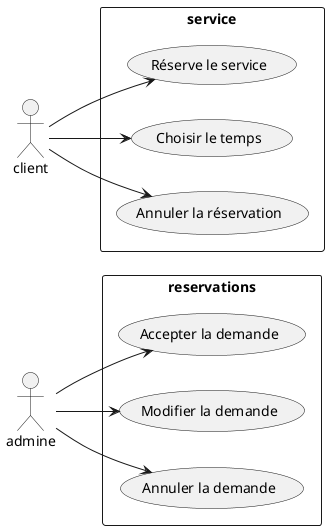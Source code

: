 @startuml
left to right direction
actor "admine" as fc
rectangle reservations {
  usecase "Accepter la demande" as UC1
  usecase "Modifier la demande" as UC2
  usecase "Annuler la demande" as UC3
}
actor "client" as gc
rectangle service{
  usecase "Réserve le service" as UC4
  usecase "Choisir le temps" as UC5
  usecase "Annuler la réservation" as UC6
}
fc --> UC1
fc --> UC2
fc --> UC3
gc --> UC4
gc --> UC5
gc --> UC6
@enduml
